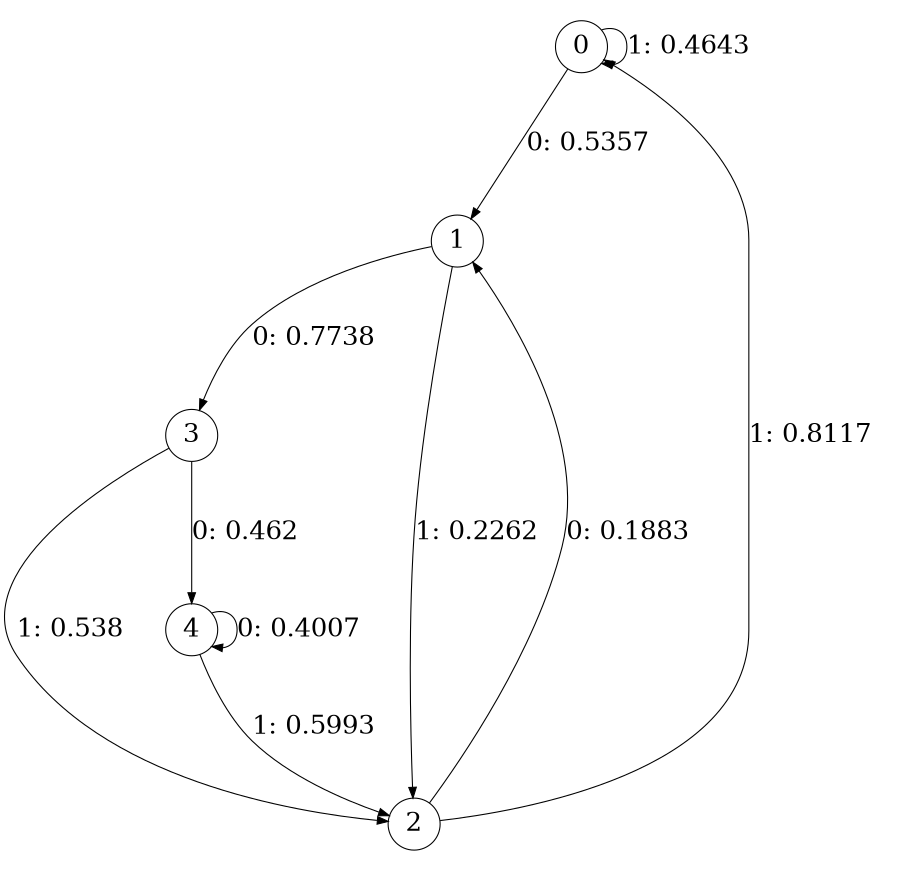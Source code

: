 digraph "ch6faceL3" {
size = "6,8.5";
ratio = "fill";
node [shape = circle];
node [fontsize = 24];
edge [fontsize = 24];
0 -> 1 [label = "0: 0.5357   "];
0 -> 0 [label = "1: 0.4643   "];
1 -> 3 [label = "0: 0.7738   "];
1 -> 2 [label = "1: 0.2262   "];
2 -> 1 [label = "0: 0.1883   "];
2 -> 0 [label = "1: 0.8117   "];
3 -> 4 [label = "0: 0.462    "];
3 -> 2 [label = "1: 0.538    "];
4 -> 4 [label = "0: 0.4007   "];
4 -> 2 [label = "1: 0.5993   "];
}